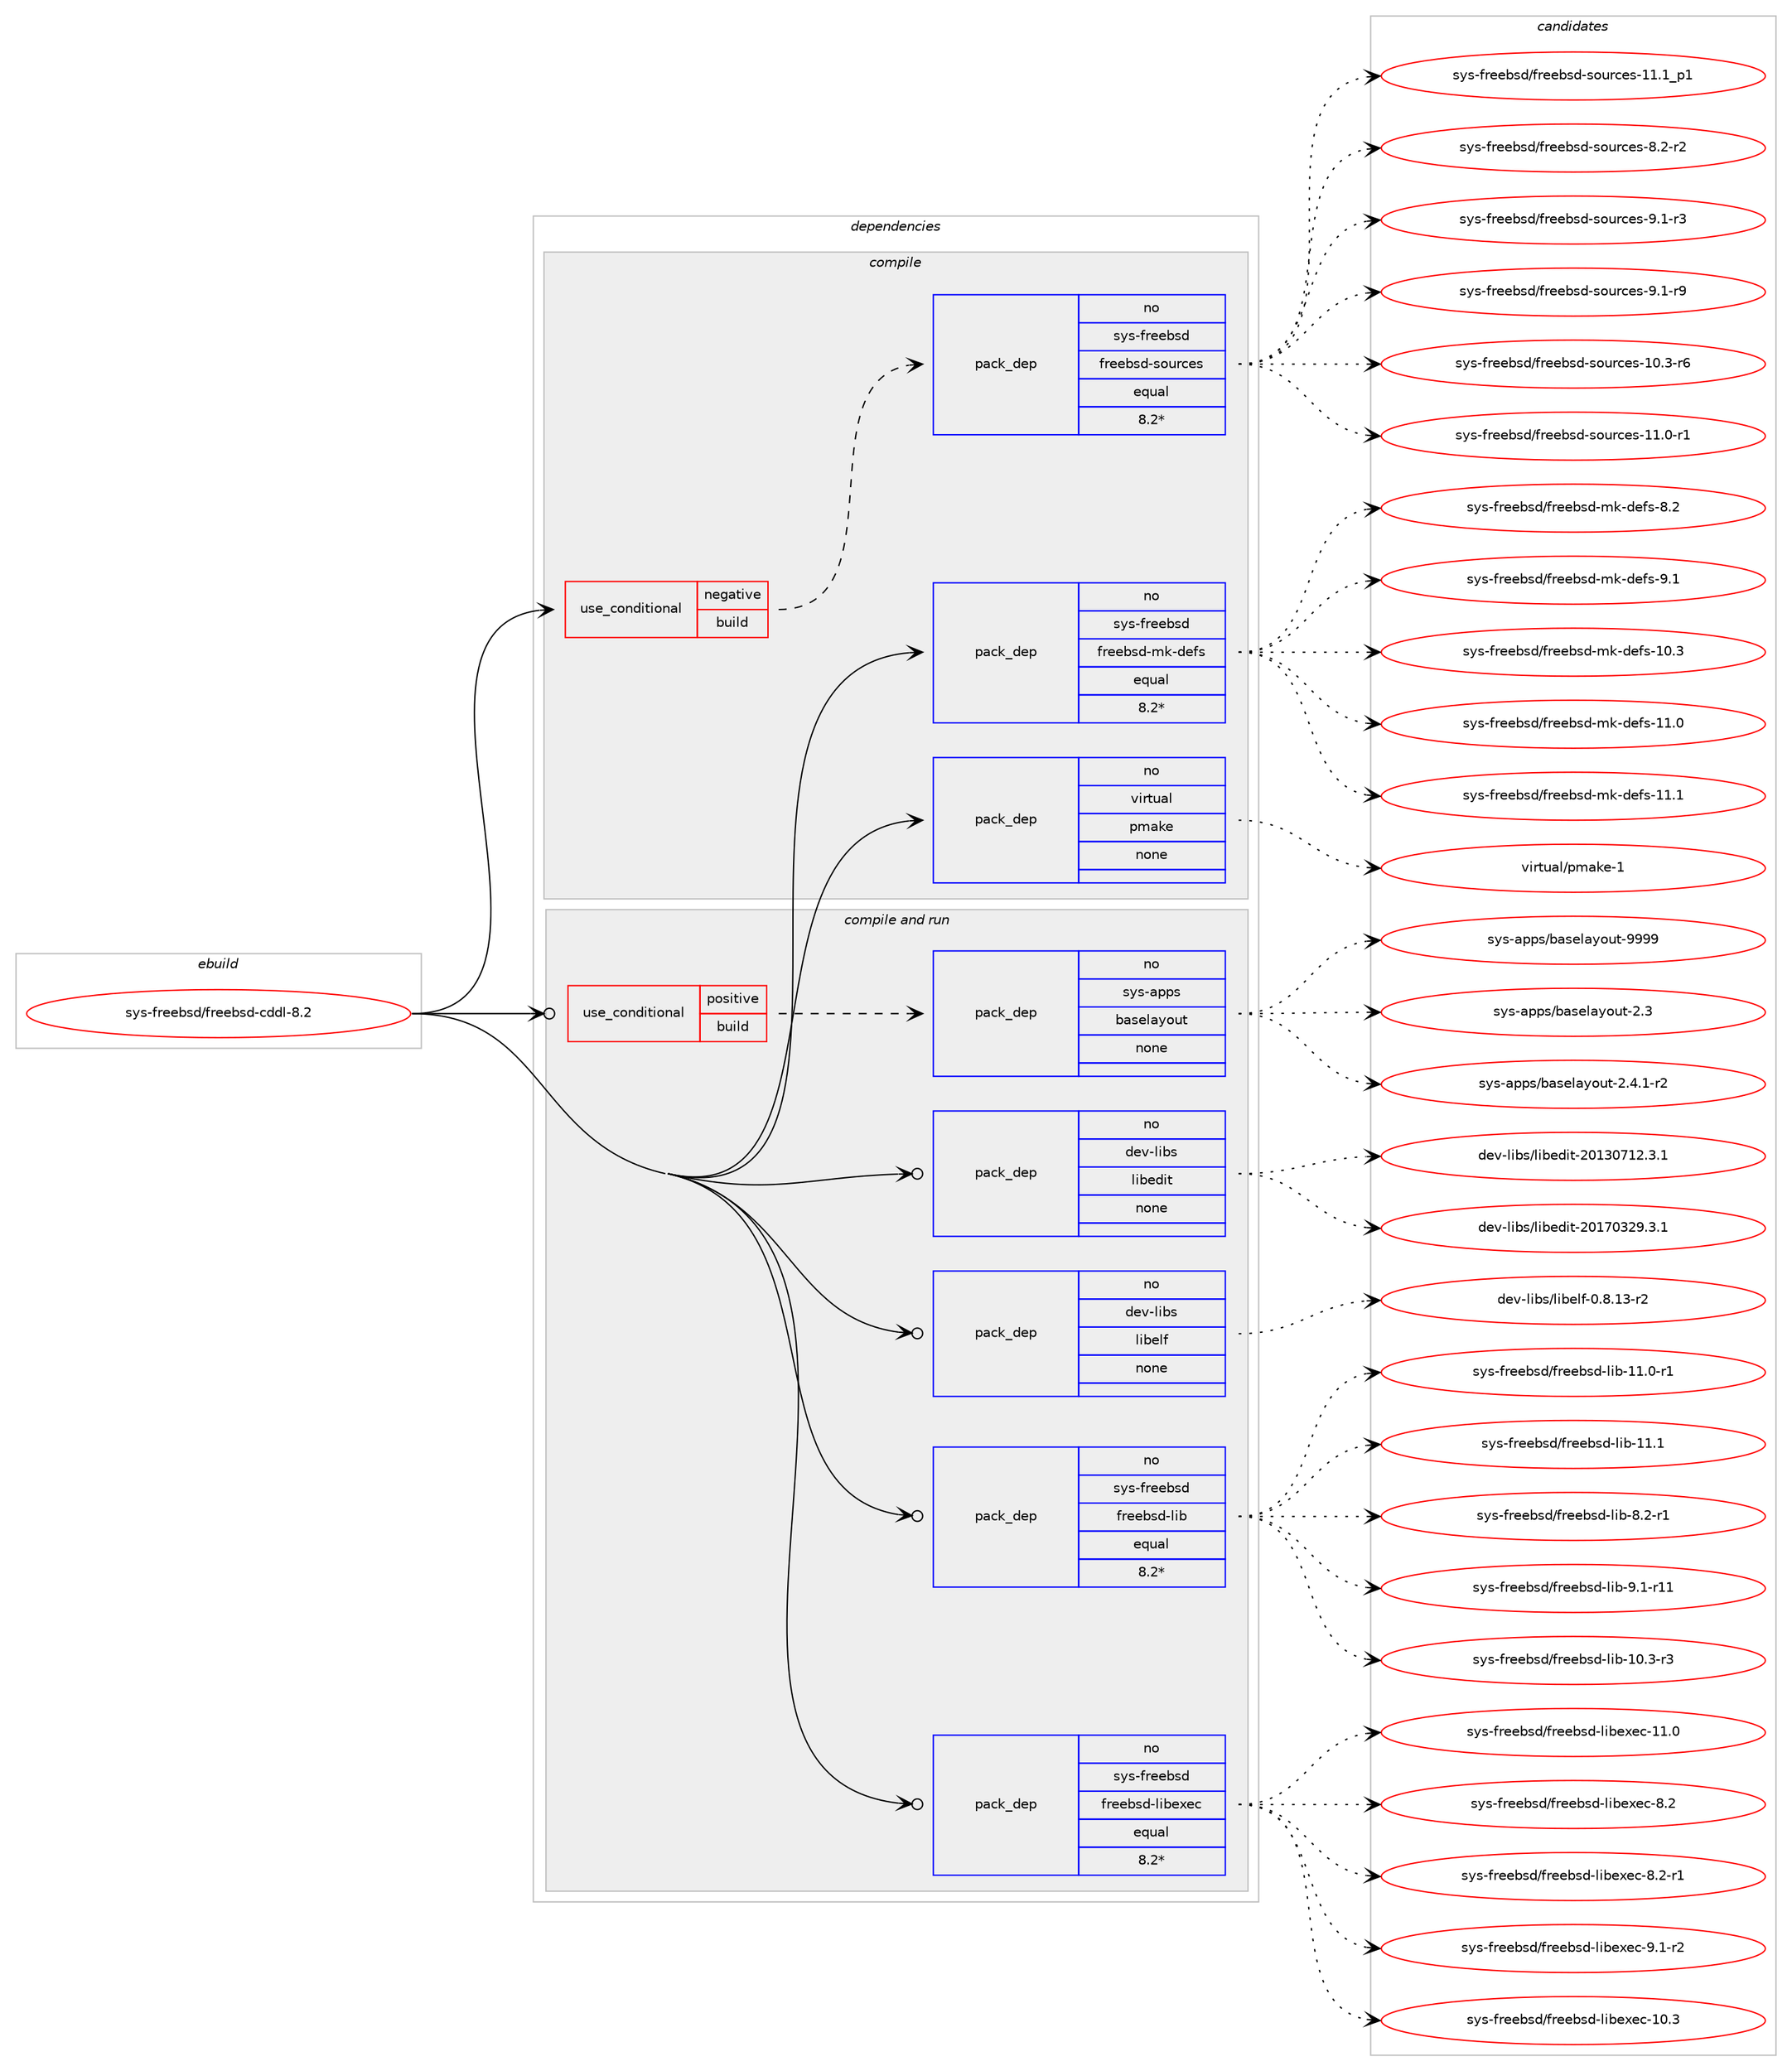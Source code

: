 digraph prolog {

# *************
# Graph options
# *************

newrank=true;
concentrate=true;
compound=true;
graph [rankdir=LR,fontname=Helvetica,fontsize=10,ranksep=1.5];#, ranksep=2.5, nodesep=0.2];
edge  [arrowhead=vee];
node  [fontname=Helvetica,fontsize=10];

# **********
# The ebuild
# **********

subgraph cluster_leftcol {
color=gray;
rank=same;
label=<<i>ebuild</i>>;
id [label="sys-freebsd/freebsd-cddl-8.2", color=red, width=4, href="../sys-freebsd/freebsd-cddl-8.2.svg"];
}

# ****************
# The dependencies
# ****************

subgraph cluster_midcol {
color=gray;
label=<<i>dependencies</i>>;
subgraph cluster_compile {
fillcolor="#eeeeee";
style=filled;
label=<<i>compile</i>>;
subgraph cond116481 {
dependency486190 [label=<<TABLE BORDER="0" CELLBORDER="1" CELLSPACING="0" CELLPADDING="4"><TR><TD ROWSPAN="3" CELLPADDING="10">use_conditional</TD></TR><TR><TD>negative</TD></TR><TR><TD>build</TD></TR></TABLE>>, shape=none, color=red];
subgraph pack361210 {
dependency486191 [label=<<TABLE BORDER="0" CELLBORDER="1" CELLSPACING="0" CELLPADDING="4" WIDTH="220"><TR><TD ROWSPAN="6" CELLPADDING="30">pack_dep</TD></TR><TR><TD WIDTH="110">no</TD></TR><TR><TD>sys-freebsd</TD></TR><TR><TD>freebsd-sources</TD></TR><TR><TD>equal</TD></TR><TR><TD>8.2*</TD></TR></TABLE>>, shape=none, color=blue];
}
dependency486190:e -> dependency486191:w [weight=20,style="dashed",arrowhead="vee"];
}
id:e -> dependency486190:w [weight=20,style="solid",arrowhead="vee"];
subgraph pack361211 {
dependency486192 [label=<<TABLE BORDER="0" CELLBORDER="1" CELLSPACING="0" CELLPADDING="4" WIDTH="220"><TR><TD ROWSPAN="6" CELLPADDING="30">pack_dep</TD></TR><TR><TD WIDTH="110">no</TD></TR><TR><TD>sys-freebsd</TD></TR><TR><TD>freebsd-mk-defs</TD></TR><TR><TD>equal</TD></TR><TR><TD>8.2*</TD></TR></TABLE>>, shape=none, color=blue];
}
id:e -> dependency486192:w [weight=20,style="solid",arrowhead="vee"];
subgraph pack361212 {
dependency486193 [label=<<TABLE BORDER="0" CELLBORDER="1" CELLSPACING="0" CELLPADDING="4" WIDTH="220"><TR><TD ROWSPAN="6" CELLPADDING="30">pack_dep</TD></TR><TR><TD WIDTH="110">no</TD></TR><TR><TD>virtual</TD></TR><TR><TD>pmake</TD></TR><TR><TD>none</TD></TR><TR><TD></TD></TR></TABLE>>, shape=none, color=blue];
}
id:e -> dependency486193:w [weight=20,style="solid",arrowhead="vee"];
}
subgraph cluster_compileandrun {
fillcolor="#eeeeee";
style=filled;
label=<<i>compile and run</i>>;
subgraph cond116482 {
dependency486194 [label=<<TABLE BORDER="0" CELLBORDER="1" CELLSPACING="0" CELLPADDING="4"><TR><TD ROWSPAN="3" CELLPADDING="10">use_conditional</TD></TR><TR><TD>positive</TD></TR><TR><TD>build</TD></TR></TABLE>>, shape=none, color=red];
subgraph pack361213 {
dependency486195 [label=<<TABLE BORDER="0" CELLBORDER="1" CELLSPACING="0" CELLPADDING="4" WIDTH="220"><TR><TD ROWSPAN="6" CELLPADDING="30">pack_dep</TD></TR><TR><TD WIDTH="110">no</TD></TR><TR><TD>sys-apps</TD></TR><TR><TD>baselayout</TD></TR><TR><TD>none</TD></TR><TR><TD></TD></TR></TABLE>>, shape=none, color=blue];
}
dependency486194:e -> dependency486195:w [weight=20,style="dashed",arrowhead="vee"];
}
id:e -> dependency486194:w [weight=20,style="solid",arrowhead="odotvee"];
subgraph pack361214 {
dependency486196 [label=<<TABLE BORDER="0" CELLBORDER="1" CELLSPACING="0" CELLPADDING="4" WIDTH="220"><TR><TD ROWSPAN="6" CELLPADDING="30">pack_dep</TD></TR><TR><TD WIDTH="110">no</TD></TR><TR><TD>dev-libs</TD></TR><TR><TD>libedit</TD></TR><TR><TD>none</TD></TR><TR><TD></TD></TR></TABLE>>, shape=none, color=blue];
}
id:e -> dependency486196:w [weight=20,style="solid",arrowhead="odotvee"];
subgraph pack361215 {
dependency486197 [label=<<TABLE BORDER="0" CELLBORDER="1" CELLSPACING="0" CELLPADDING="4" WIDTH="220"><TR><TD ROWSPAN="6" CELLPADDING="30">pack_dep</TD></TR><TR><TD WIDTH="110">no</TD></TR><TR><TD>dev-libs</TD></TR><TR><TD>libelf</TD></TR><TR><TD>none</TD></TR><TR><TD></TD></TR></TABLE>>, shape=none, color=blue];
}
id:e -> dependency486197:w [weight=20,style="solid",arrowhead="odotvee"];
subgraph pack361216 {
dependency486198 [label=<<TABLE BORDER="0" CELLBORDER="1" CELLSPACING="0" CELLPADDING="4" WIDTH="220"><TR><TD ROWSPAN="6" CELLPADDING="30">pack_dep</TD></TR><TR><TD WIDTH="110">no</TD></TR><TR><TD>sys-freebsd</TD></TR><TR><TD>freebsd-lib</TD></TR><TR><TD>equal</TD></TR><TR><TD>8.2*</TD></TR></TABLE>>, shape=none, color=blue];
}
id:e -> dependency486198:w [weight=20,style="solid",arrowhead="odotvee"];
subgraph pack361217 {
dependency486199 [label=<<TABLE BORDER="0" CELLBORDER="1" CELLSPACING="0" CELLPADDING="4" WIDTH="220"><TR><TD ROWSPAN="6" CELLPADDING="30">pack_dep</TD></TR><TR><TD WIDTH="110">no</TD></TR><TR><TD>sys-freebsd</TD></TR><TR><TD>freebsd-libexec</TD></TR><TR><TD>equal</TD></TR><TR><TD>8.2*</TD></TR></TABLE>>, shape=none, color=blue];
}
id:e -> dependency486199:w [weight=20,style="solid",arrowhead="odotvee"];
}
subgraph cluster_run {
fillcolor="#eeeeee";
style=filled;
label=<<i>run</i>>;
}
}

# **************
# The candidates
# **************

subgraph cluster_choices {
rank=same;
color=gray;
label=<<i>candidates</i>>;

subgraph choice361210 {
color=black;
nodesep=1;
choice11512111545102114101101981151004710211410110198115100451151111171149910111545494846514511454 [label="sys-freebsd/freebsd-sources-10.3-r6", color=red, width=4,href="../sys-freebsd/freebsd-sources-10.3-r6.svg"];
choice11512111545102114101101981151004710211410110198115100451151111171149910111545494946484511449 [label="sys-freebsd/freebsd-sources-11.0-r1", color=red, width=4,href="../sys-freebsd/freebsd-sources-11.0-r1.svg"];
choice11512111545102114101101981151004710211410110198115100451151111171149910111545494946499511249 [label="sys-freebsd/freebsd-sources-11.1_p1", color=red, width=4,href="../sys-freebsd/freebsd-sources-11.1_p1.svg"];
choice115121115451021141011019811510047102114101101981151004511511111711499101115455646504511450 [label="sys-freebsd/freebsd-sources-8.2-r2", color=red, width=4,href="../sys-freebsd/freebsd-sources-8.2-r2.svg"];
choice115121115451021141011019811510047102114101101981151004511511111711499101115455746494511451 [label="sys-freebsd/freebsd-sources-9.1-r3", color=red, width=4,href="../sys-freebsd/freebsd-sources-9.1-r3.svg"];
choice115121115451021141011019811510047102114101101981151004511511111711499101115455746494511457 [label="sys-freebsd/freebsd-sources-9.1-r9", color=red, width=4,href="../sys-freebsd/freebsd-sources-9.1-r9.svg"];
dependency486191:e -> choice11512111545102114101101981151004710211410110198115100451151111171149910111545494846514511454:w [style=dotted,weight="100"];
dependency486191:e -> choice11512111545102114101101981151004710211410110198115100451151111171149910111545494946484511449:w [style=dotted,weight="100"];
dependency486191:e -> choice11512111545102114101101981151004710211410110198115100451151111171149910111545494946499511249:w [style=dotted,weight="100"];
dependency486191:e -> choice115121115451021141011019811510047102114101101981151004511511111711499101115455646504511450:w [style=dotted,weight="100"];
dependency486191:e -> choice115121115451021141011019811510047102114101101981151004511511111711499101115455746494511451:w [style=dotted,weight="100"];
dependency486191:e -> choice115121115451021141011019811510047102114101101981151004511511111711499101115455746494511457:w [style=dotted,weight="100"];
}
subgraph choice361211 {
color=black;
nodesep=1;
choice1151211154510211410110198115100471021141011019811510045109107451001011021154549484651 [label="sys-freebsd/freebsd-mk-defs-10.3", color=red, width=4,href="../sys-freebsd/freebsd-mk-defs-10.3.svg"];
choice1151211154510211410110198115100471021141011019811510045109107451001011021154549494648 [label="sys-freebsd/freebsd-mk-defs-11.0", color=red, width=4,href="../sys-freebsd/freebsd-mk-defs-11.0.svg"];
choice1151211154510211410110198115100471021141011019811510045109107451001011021154549494649 [label="sys-freebsd/freebsd-mk-defs-11.1", color=red, width=4,href="../sys-freebsd/freebsd-mk-defs-11.1.svg"];
choice11512111545102114101101981151004710211410110198115100451091074510010110211545564650 [label="sys-freebsd/freebsd-mk-defs-8.2", color=red, width=4,href="../sys-freebsd/freebsd-mk-defs-8.2.svg"];
choice11512111545102114101101981151004710211410110198115100451091074510010110211545574649 [label="sys-freebsd/freebsd-mk-defs-9.1", color=red, width=4,href="../sys-freebsd/freebsd-mk-defs-9.1.svg"];
dependency486192:e -> choice1151211154510211410110198115100471021141011019811510045109107451001011021154549484651:w [style=dotted,weight="100"];
dependency486192:e -> choice1151211154510211410110198115100471021141011019811510045109107451001011021154549494648:w [style=dotted,weight="100"];
dependency486192:e -> choice1151211154510211410110198115100471021141011019811510045109107451001011021154549494649:w [style=dotted,weight="100"];
dependency486192:e -> choice11512111545102114101101981151004710211410110198115100451091074510010110211545564650:w [style=dotted,weight="100"];
dependency486192:e -> choice11512111545102114101101981151004710211410110198115100451091074510010110211545574649:w [style=dotted,weight="100"];
}
subgraph choice361212 {
color=black;
nodesep=1;
choice1181051141161179710847112109971071014549 [label="virtual/pmake-1", color=red, width=4,href="../virtual/pmake-1.svg"];
dependency486193:e -> choice1181051141161179710847112109971071014549:w [style=dotted,weight="100"];
}
subgraph choice361213 {
color=black;
nodesep=1;
choice11512111545971121121154798971151011089712111111711645504651 [label="sys-apps/baselayout-2.3", color=red, width=4,href="../sys-apps/baselayout-2.3.svg"];
choice1151211154597112112115479897115101108971211111171164550465246494511450 [label="sys-apps/baselayout-2.4.1-r2", color=red, width=4,href="../sys-apps/baselayout-2.4.1-r2.svg"];
choice1151211154597112112115479897115101108971211111171164557575757 [label="sys-apps/baselayout-9999", color=red, width=4,href="../sys-apps/baselayout-9999.svg"];
dependency486195:e -> choice11512111545971121121154798971151011089712111111711645504651:w [style=dotted,weight="100"];
dependency486195:e -> choice1151211154597112112115479897115101108971211111171164550465246494511450:w [style=dotted,weight="100"];
dependency486195:e -> choice1151211154597112112115479897115101108971211111171164557575757:w [style=dotted,weight="100"];
}
subgraph choice361214 {
color=black;
nodesep=1;
choice1001011184510810598115471081059810110010511645504849514855495046514649 [label="dev-libs/libedit-20130712.3.1", color=red, width=4,href="../dev-libs/libedit-20130712.3.1.svg"];
choice1001011184510810598115471081059810110010511645504849554851505746514649 [label="dev-libs/libedit-20170329.3.1", color=red, width=4,href="../dev-libs/libedit-20170329.3.1.svg"];
dependency486196:e -> choice1001011184510810598115471081059810110010511645504849514855495046514649:w [style=dotted,weight="100"];
dependency486196:e -> choice1001011184510810598115471081059810110010511645504849554851505746514649:w [style=dotted,weight="100"];
}
subgraph choice361215 {
color=black;
nodesep=1;
choice10010111845108105981154710810598101108102454846564649514511450 [label="dev-libs/libelf-0.8.13-r2", color=red, width=4,href="../dev-libs/libelf-0.8.13-r2.svg"];
dependency486197:e -> choice10010111845108105981154710810598101108102454846564649514511450:w [style=dotted,weight="100"];
}
subgraph choice361216 {
color=black;
nodesep=1;
choice11512111545102114101101981151004710211410110198115100451081059845494846514511451 [label="sys-freebsd/freebsd-lib-10.3-r3", color=red, width=4,href="../sys-freebsd/freebsd-lib-10.3-r3.svg"];
choice11512111545102114101101981151004710211410110198115100451081059845494946484511449 [label="sys-freebsd/freebsd-lib-11.0-r1", color=red, width=4,href="../sys-freebsd/freebsd-lib-11.0-r1.svg"];
choice1151211154510211410110198115100471021141011019811510045108105984549494649 [label="sys-freebsd/freebsd-lib-11.1", color=red, width=4,href="../sys-freebsd/freebsd-lib-11.1.svg"];
choice115121115451021141011019811510047102114101101981151004510810598455646504511449 [label="sys-freebsd/freebsd-lib-8.2-r1", color=red, width=4,href="../sys-freebsd/freebsd-lib-8.2-r1.svg"];
choice11512111545102114101101981151004710211410110198115100451081059845574649451144949 [label="sys-freebsd/freebsd-lib-9.1-r11", color=red, width=4,href="../sys-freebsd/freebsd-lib-9.1-r11.svg"];
dependency486198:e -> choice11512111545102114101101981151004710211410110198115100451081059845494846514511451:w [style=dotted,weight="100"];
dependency486198:e -> choice11512111545102114101101981151004710211410110198115100451081059845494946484511449:w [style=dotted,weight="100"];
dependency486198:e -> choice1151211154510211410110198115100471021141011019811510045108105984549494649:w [style=dotted,weight="100"];
dependency486198:e -> choice115121115451021141011019811510047102114101101981151004510810598455646504511449:w [style=dotted,weight="100"];
dependency486198:e -> choice11512111545102114101101981151004710211410110198115100451081059845574649451144949:w [style=dotted,weight="100"];
}
subgraph choice361217 {
color=black;
nodesep=1;
choice115121115451021141011019811510047102114101101981151004510810598101120101994549484651 [label="sys-freebsd/freebsd-libexec-10.3", color=red, width=4,href="../sys-freebsd/freebsd-libexec-10.3.svg"];
choice115121115451021141011019811510047102114101101981151004510810598101120101994549494648 [label="sys-freebsd/freebsd-libexec-11.0", color=red, width=4,href="../sys-freebsd/freebsd-libexec-11.0.svg"];
choice1151211154510211410110198115100471021141011019811510045108105981011201019945564650 [label="sys-freebsd/freebsd-libexec-8.2", color=red, width=4,href="../sys-freebsd/freebsd-libexec-8.2.svg"];
choice11512111545102114101101981151004710211410110198115100451081059810112010199455646504511449 [label="sys-freebsd/freebsd-libexec-8.2-r1", color=red, width=4,href="../sys-freebsd/freebsd-libexec-8.2-r1.svg"];
choice11512111545102114101101981151004710211410110198115100451081059810112010199455746494511450 [label="sys-freebsd/freebsd-libexec-9.1-r2", color=red, width=4,href="../sys-freebsd/freebsd-libexec-9.1-r2.svg"];
dependency486199:e -> choice115121115451021141011019811510047102114101101981151004510810598101120101994549484651:w [style=dotted,weight="100"];
dependency486199:e -> choice115121115451021141011019811510047102114101101981151004510810598101120101994549494648:w [style=dotted,weight="100"];
dependency486199:e -> choice1151211154510211410110198115100471021141011019811510045108105981011201019945564650:w [style=dotted,weight="100"];
dependency486199:e -> choice11512111545102114101101981151004710211410110198115100451081059810112010199455646504511449:w [style=dotted,weight="100"];
dependency486199:e -> choice11512111545102114101101981151004710211410110198115100451081059810112010199455746494511450:w [style=dotted,weight="100"];
}
}

}
